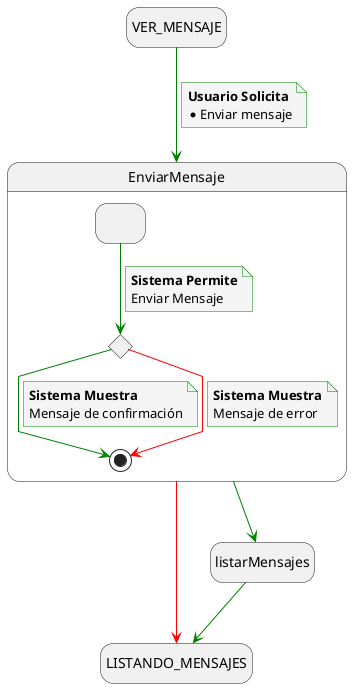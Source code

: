 @startuml enviar_mensaje

skinparam {
  NoteBackgroundColor #whiteSmoke
  ArrowColor #green
  NoteBorderColor #green
  linetype polyline
}

hide empty description

state startState as "VER_MENSAJE"
state endState as "LISTANDO_MENSAJES"

startState --> EnviarMensaje
note on link
    <b>Usuario Solicita</b>
    * Enviar mensaje
end note

EnviarMensaje--> listarMensajes
listarMensajes--> endState
EnviarMensaje -[#red]-> endState

state EnviarMensaje{
    state solicitudFiltros as " "
    state revisionFiltrosEnviados <<choice>>

    solicitudFiltros --> revisionFiltrosEnviados
    note on link
        <b>Sistema Permite</b>
        Enviar Mensaje
    end note
    
    revisionFiltrosEnviados --> [*]
    note on link
        <b>Sistema Muestra</b>
        Mensaje de confirmación
    end note

    revisionFiltrosEnviados -[#red]-> [*]
    note on link
        <b>Sistema Muestra</b>
        Mensaje de error
    end note
}

@enduml